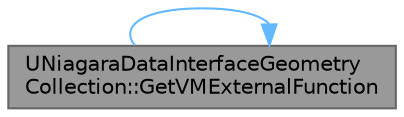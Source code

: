 digraph "UNiagaraDataInterfaceGeometryCollection::GetVMExternalFunction"
{
 // INTERACTIVE_SVG=YES
 // LATEX_PDF_SIZE
  bgcolor="transparent";
  edge [fontname=Helvetica,fontsize=10,labelfontname=Helvetica,labelfontsize=10];
  node [fontname=Helvetica,fontsize=10,shape=box,height=0.2,width=0.4];
  rankdir="LR";
  Node1 [id="Node000001",label="UNiagaraDataInterfaceGeometry\lCollection::GetVMExternalFunction",height=0.2,width=0.4,color="gray40", fillcolor="grey60", style="filled", fontcolor="black",tooltip="UNiagaraDataInterface Interface."];
  Node1 -> Node1 [id="edge1_Node000001_Node000001",color="steelblue1",style="solid",tooltip=" "];
}
